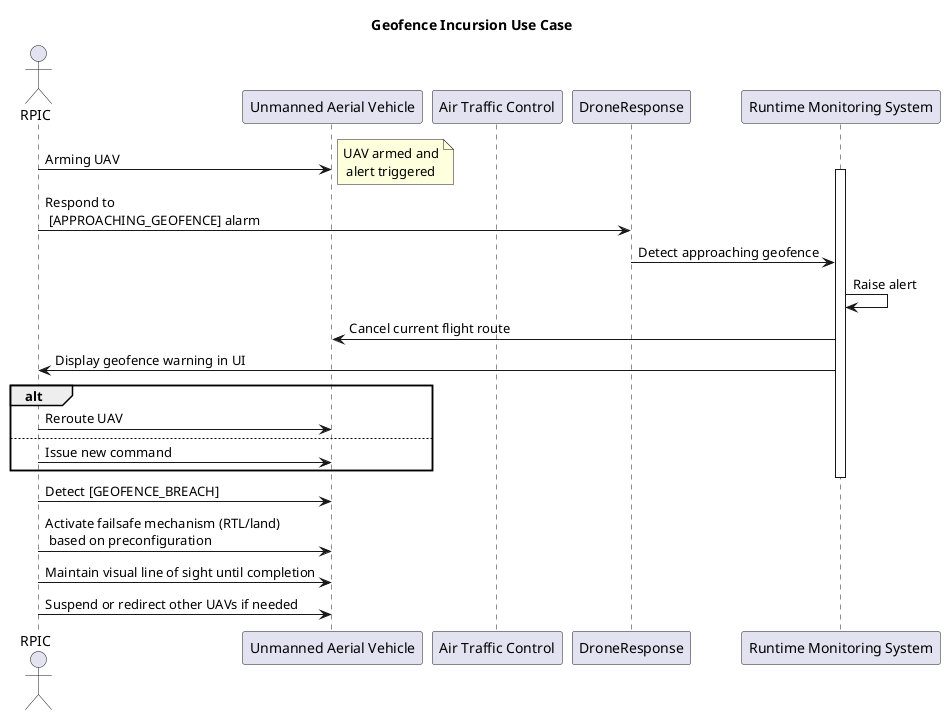 @startuml
title "Geofence Incursion Use Case"

actor "RPIC" as RPIC
participant "Unmanned Aerial Vehicle" as UAV
participant "Air Traffic Control" as ATC
participant "DroneResponse"
participant "Runtime Monitoring System" as RMS

RPIC -> UAV: Arming UAV
note right: UAV armed and\n alert triggered

activate RMS
RPIC -> DroneResponse: Respond to\n [APPROACHING_GEOFENCE] alarm
DroneResponse -> RMS: Detect approaching geofence
RMS -> RMS: Raise alert
RMS -> UAV: Cancel current flight route
RMS -> RPIC: Display geofence warning in UI
alt
RPIC -> UAV: Reroute UAV
else
RPIC -> UAV: Issue new command
end
deactivate RMS

RPIC -> UAV: Detect [GEOFENCE_BREACH]
RPIC -> UAV: Activate failsafe mechanism (RTL/land)\n based on preconfiguration

RPIC -> UAV: Maintain visual line of sight until completion
RPIC -> UAV: Suspend or redirect other UAVs if needed

@enduml
